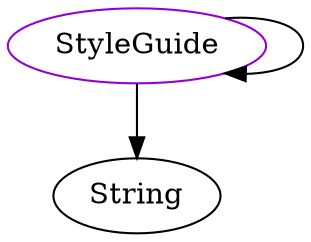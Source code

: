 digraph styleguide{
StyleGuide -> StyleGuide;
StyleGuide -> String;
StyleGuide	[shape=oval, color=darkviolet, label="StyleGuide"];
}
